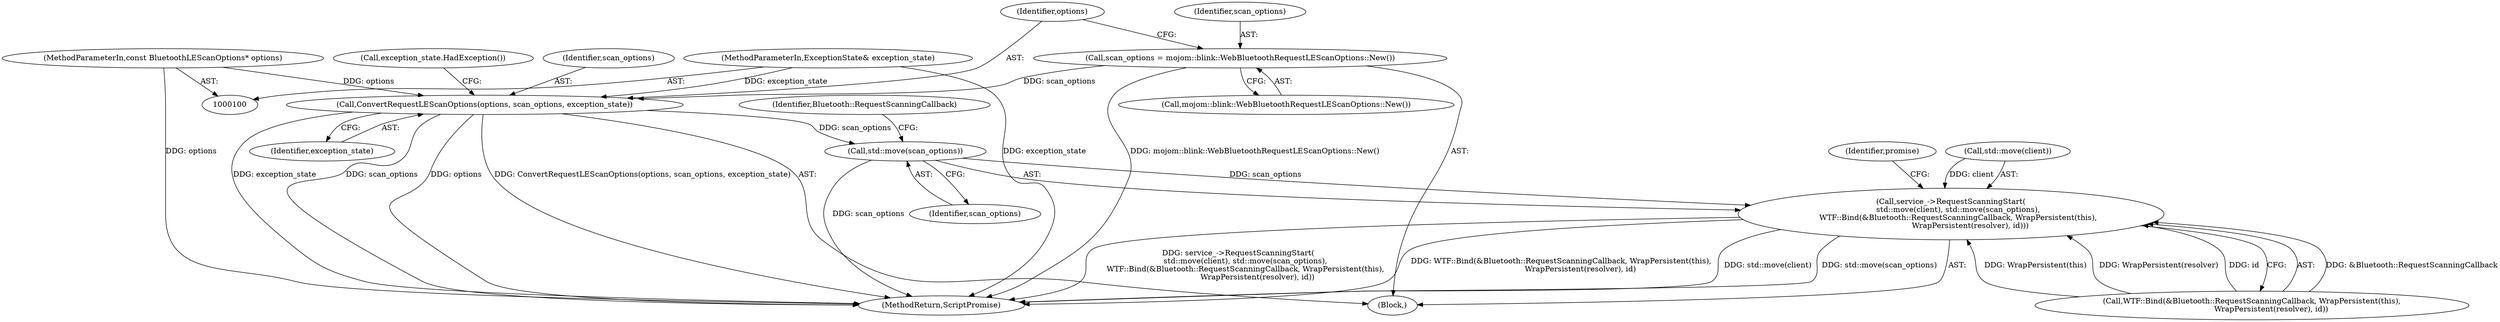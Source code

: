 digraph "0_Chrome_62154472bd2c43e1790dd1bd8a527c1db9118d88_5@API" {
"1000199" [label="(Call,std::move(scan_options))"];
"1000162" [label="(Call,ConvertRequestLEScanOptions(options, scan_options, exception_state))"];
"1000102" [label="(MethodParameterIn,const BluetoothLEScanOptions* options)"];
"1000159" [label="(Call,scan_options = mojom::blink::WebBluetoothRequestLEScanOptions::New())"];
"1000103" [label="(MethodParameterIn,ExceptionState& exception_state)"];
"1000196" [label="(Call,service_->RequestScanningStart(\n      std::move(client), std::move(scan_options),\n      WTF::Bind(&Bluetooth::RequestScanningCallback, WrapPersistent(this),\n                WrapPersistent(resolver), id)))"];
"1000200" [label="(Identifier,scan_options)"];
"1000167" [label="(Call,exception_state.HadException())"];
"1000210" [label="(Identifier,promise)"];
"1000163" [label="(Identifier,options)"];
"1000164" [label="(Identifier,scan_options)"];
"1000197" [label="(Call,std::move(client))"];
"1000199" [label="(Call,std::move(scan_options))"];
"1000104" [label="(Block,)"];
"1000203" [label="(Identifier,Bluetooth::RequestScanningCallback)"];
"1000102" [label="(MethodParameterIn,const BluetoothLEScanOptions* options)"];
"1000162" [label="(Call,ConvertRequestLEScanOptions(options, scan_options, exception_state))"];
"1000211" [label="(MethodReturn,ScriptPromise)"];
"1000165" [label="(Identifier,exception_state)"];
"1000103" [label="(MethodParameterIn,ExceptionState& exception_state)"];
"1000159" [label="(Call,scan_options = mojom::blink::WebBluetoothRequestLEScanOptions::New())"];
"1000161" [label="(Call,mojom::blink::WebBluetoothRequestLEScanOptions::New())"];
"1000201" [label="(Call,WTF::Bind(&Bluetooth::RequestScanningCallback, WrapPersistent(this),\n                WrapPersistent(resolver), id))"];
"1000160" [label="(Identifier,scan_options)"];
"1000196" [label="(Call,service_->RequestScanningStart(\n      std::move(client), std::move(scan_options),\n      WTF::Bind(&Bluetooth::RequestScanningCallback, WrapPersistent(this),\n                WrapPersistent(resolver), id)))"];
"1000199" -> "1000196"  [label="AST: "];
"1000199" -> "1000200"  [label="CFG: "];
"1000200" -> "1000199"  [label="AST: "];
"1000203" -> "1000199"  [label="CFG: "];
"1000199" -> "1000211"  [label="DDG: scan_options"];
"1000199" -> "1000196"  [label="DDG: scan_options"];
"1000162" -> "1000199"  [label="DDG: scan_options"];
"1000162" -> "1000104"  [label="AST: "];
"1000162" -> "1000165"  [label="CFG: "];
"1000163" -> "1000162"  [label="AST: "];
"1000164" -> "1000162"  [label="AST: "];
"1000165" -> "1000162"  [label="AST: "];
"1000167" -> "1000162"  [label="CFG: "];
"1000162" -> "1000211"  [label="DDG: scan_options"];
"1000162" -> "1000211"  [label="DDG: options"];
"1000162" -> "1000211"  [label="DDG: ConvertRequestLEScanOptions(options, scan_options, exception_state)"];
"1000162" -> "1000211"  [label="DDG: exception_state"];
"1000102" -> "1000162"  [label="DDG: options"];
"1000159" -> "1000162"  [label="DDG: scan_options"];
"1000103" -> "1000162"  [label="DDG: exception_state"];
"1000102" -> "1000100"  [label="AST: "];
"1000102" -> "1000211"  [label="DDG: options"];
"1000159" -> "1000104"  [label="AST: "];
"1000159" -> "1000161"  [label="CFG: "];
"1000160" -> "1000159"  [label="AST: "];
"1000161" -> "1000159"  [label="AST: "];
"1000163" -> "1000159"  [label="CFG: "];
"1000159" -> "1000211"  [label="DDG: mojom::blink::WebBluetoothRequestLEScanOptions::New()"];
"1000103" -> "1000100"  [label="AST: "];
"1000103" -> "1000211"  [label="DDG: exception_state"];
"1000196" -> "1000104"  [label="AST: "];
"1000196" -> "1000201"  [label="CFG: "];
"1000197" -> "1000196"  [label="AST: "];
"1000201" -> "1000196"  [label="AST: "];
"1000210" -> "1000196"  [label="CFG: "];
"1000196" -> "1000211"  [label="DDG: WTF::Bind(&Bluetooth::RequestScanningCallback, WrapPersistent(this),\n                WrapPersistent(resolver), id)"];
"1000196" -> "1000211"  [label="DDG: std::move(client)"];
"1000196" -> "1000211"  [label="DDG: std::move(scan_options)"];
"1000196" -> "1000211"  [label="DDG: service_->RequestScanningStart(\n      std::move(client), std::move(scan_options),\n      WTF::Bind(&Bluetooth::RequestScanningCallback, WrapPersistent(this),\n                WrapPersistent(resolver), id))"];
"1000197" -> "1000196"  [label="DDG: client"];
"1000201" -> "1000196"  [label="DDG: &Bluetooth::RequestScanningCallback"];
"1000201" -> "1000196"  [label="DDG: WrapPersistent(this)"];
"1000201" -> "1000196"  [label="DDG: WrapPersistent(resolver)"];
"1000201" -> "1000196"  [label="DDG: id"];
}
